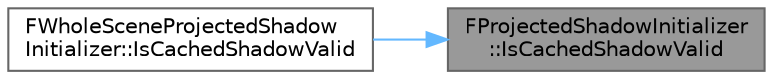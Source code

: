 digraph "FProjectedShadowInitializer::IsCachedShadowValid"
{
 // INTERACTIVE_SVG=YES
 // LATEX_PDF_SIZE
  bgcolor="transparent";
  edge [fontname=Helvetica,fontsize=10,labelfontname=Helvetica,labelfontsize=10];
  node [fontname=Helvetica,fontsize=10,shape=box,height=0.2,width=0.4];
  rankdir="RL";
  Node1 [id="Node000001",label="FProjectedShadowInitializer\l::IsCachedShadowValid",height=0.2,width=0.4,color="gray40", fillcolor="grey60", style="filled", fontcolor="black",tooltip=" "];
  Node1 -> Node2 [id="edge1_Node000001_Node000002",dir="back",color="steelblue1",style="solid",tooltip=" "];
  Node2 [id="Node000002",label="FWholeSceneProjectedShadow\lInitializer::IsCachedShadowValid",height=0.2,width=0.4,color="grey40", fillcolor="white", style="filled",URL="$d2/d8a/classFWholeSceneProjectedShadowInitializer.html#a97eb920486036d7136186471f62692f3",tooltip=" "];
}
